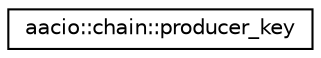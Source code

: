 digraph "Graphical Class Hierarchy"
{
  edge [fontname="Helvetica",fontsize="10",labelfontname="Helvetica",labelfontsize="10"];
  node [fontname="Helvetica",fontsize="10",shape=record];
  rankdir="LR";
  Node0 [label="aacio::chain::producer_key",height=0.2,width=0.4,color="black", fillcolor="white", style="filled",URL="$structaacio_1_1chain_1_1producer__key.html"];
}
